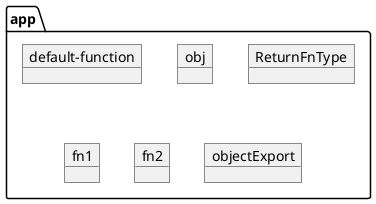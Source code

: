 @startuml
  folder app {
    object "default-function" as default_function_de6148c8 {
    }
    object "obj" as obj_9b0d92df {
    }
    object "obj" as obj_9b0d92df {
    }
    object "ReturnFnType" as return_fn_type_a3a1e936 {
    }
    object "fn1" as fn1_a3a1e936 {
    }
    object "fn2" as fn2_a3a1e936 {
    }
    object "objectExport" as object_export_e2d117b0 {
    }
  
  }
@enduml